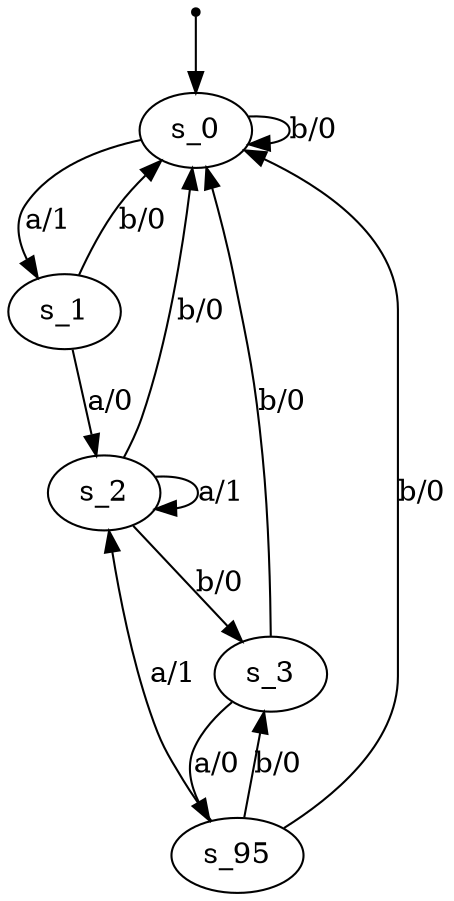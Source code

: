 digraph fsm {
	s_0 [root=true]
	s_1
	s_2
	s_3
	s_95
	qi [shape = point]
	qi -> s_0
	s_0 -> s_1 [label="a/1"]
	s_1 -> s_2 [label="a/0"]
	s_2 -> s_3 [label="b/0"]
	s_3 -> s_0 [label="b/0"]
	s_1 -> s_0 [label="b/0"]
	s_0 -> s_0 [label="b/0"]
	s_3 -> s_95 [label="a/0"]
	s_95 -> s_3 [label="b/0"]
	s_2 -> s_2 [label="a/1"]
	s_95 -> s_2 [label="a/1"]
	s_95 -> s_0 [label="b/0"]
	s_2 -> s_0 [label="b/0"]
}